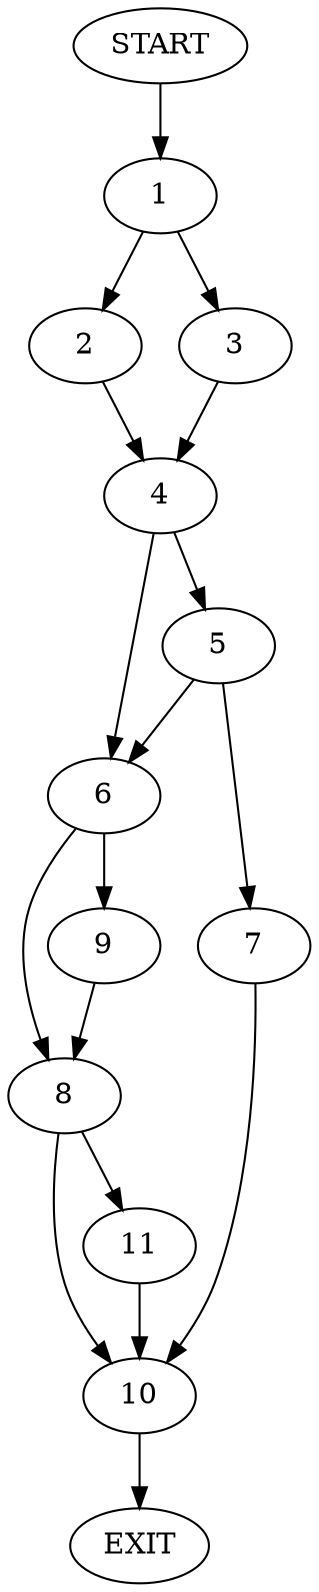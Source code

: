 digraph {
0 [label="START"]
12 [label="EXIT"]
0 -> 1
1 -> 2
1 -> 3
2 -> 4
3 -> 4
4 -> 5
4 -> 6
5 -> 7
5 -> 6
6 -> 8
6 -> 9
7 -> 10
10 -> 12
8 -> 10
8 -> 11
9 -> 8
11 -> 10
}
